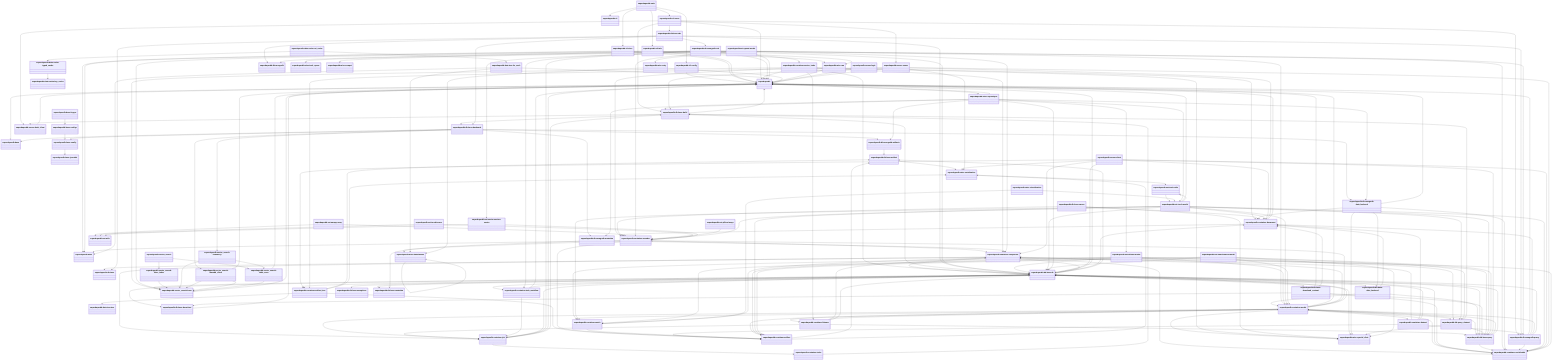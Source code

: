classDiagram
superduperdb --> superduperdb-base
superduperdb --> superduperdb-misc-superduper
superduperdb-__main__ --> superduperdb-cli
superduperdb-__main__ --> superduperdb-cli-config
superduperdb-__main__ --> superduperdb-cli-docs
superduperdb-__main__ --> superduperdb-cli-info
superduperdb-__main__ --> superduperdb-cli-serve
superduperdb-base-config --> superduperdb-base-jsonable
superduperdb-base-configs --> superduperdb-base-config
superduperdb-base-logger --> superduperdb-base-configs
superduperdb-cli-config --> superduperdb
superduperdb-cli-docs --> superduperdb
superduperdb-cli-docs --> superduperdb-misc
superduperdb-cli-docs --> superduperdb-misc-run
superduperdb-cli-info --> superduperdb
superduperdb-cli-info --> superduperdb-misc
superduperdb-cli-info --> superduperdb-misc-run
superduperdb-cli-serve --> superduperdb
superduperdb-cli-serve --> superduperdb-db-base-build
superduperdb-cli-serve --> superduperdb-db-base-cdc
superduperdb-cli-serve --> superduperdb-db-mongodb-query
superduperdb-cli-serve --> superduperdb-server-dask_client
superduperdb-cli-serve --> superduperdb-server-server
superduperdb-container-artifact --> superduperdb-db-base-artifact
superduperdb-container-artifact --> superduperdb-misc-serialization
superduperdb-container-artifact_tree --> superduperdb-container-artifact
superduperdb-container-artifact_tree --> superduperdb-data-tree-tree
superduperdb-container-artifact_tree --> superduperdb-db-base-artifact
superduperdb-container-artifact_tree --> superduperdb-misc-serialization
superduperdb-container-component --> superduperdb-container-job
superduperdb-container-component --> superduperdb-container-serializable
superduperdb-container-component --> superduperdb-db-base
superduperdb-container-component --> superduperdb-db-base-db
superduperdb-container-dataset --> superduperdb-container-artifact
superduperdb-container-dataset --> superduperdb-container-component
superduperdb-container-dataset --> superduperdb-container-document
superduperdb-container-dataset --> superduperdb-db-base-db
superduperdb-container-dataset --> superduperdb-db-mongodb-query
superduperdb-container-document --> superduperdb
superduperdb-container-document --> superduperdb-container-encoder
superduperdb-container-encoder --> superduperdb-container-artifact
superduperdb-container-encoder --> superduperdb-container-component
superduperdb-container-encoder --> superduperdb-misc
superduperdb-container-encoder --> superduperdb-misc-dataclasses
superduperdb-container-job --> superduperdb
superduperdb-container-job --> superduperdb-container-tasks
superduperdb-container-job --> superduperdb-db-base-build
superduperdb-container-listener --> superduperdb-container-component
superduperdb-container-listener --> superduperdb-container-job
superduperdb-container-listener --> superduperdb-container-model
superduperdb-container-listener --> superduperdb-db-base-db
superduperdb-container-listener --> superduperdb-db-base-query
superduperdb-container-metric --> superduperdb-container-artifact
superduperdb-container-metric --> superduperdb-container-component
superduperdb-container-model --> superduperdb
superduperdb-container-model --> superduperdb-container-artifact
superduperdb-container-model --> superduperdb-container-component
superduperdb-container-model --> superduperdb-container-dataset
superduperdb-container-model --> superduperdb-container-encoder
superduperdb-container-model --> superduperdb-container-job
superduperdb-container-model --> superduperdb-container-listener
superduperdb-container-model --> superduperdb-container-metric
superduperdb-container-model --> superduperdb-container-serializable
superduperdb-container-model --> superduperdb-db-base-db
superduperdb-container-model --> superduperdb-db-base-query
superduperdb-container-model --> superduperdb-db-query_dataset
superduperdb-container-model --> superduperdb-misc-special_dicts
superduperdb-container-serializable --> superduperdb-container-component
superduperdb-container-task_workflow --> superduperdb
superduperdb-container-task_workflow --> superduperdb-container-job
superduperdb-container-task_workflow --> superduperdb-db-base-db
superduperdb-container-tasks --> superduperdb-db-base-build
superduperdb-container-vector_index --> superduperdb
superduperdb-container-vector_index --> superduperdb-container-component
superduperdb-container-vector_index --> superduperdb-container-document
superduperdb-container-vector_index --> superduperdb-container-encoder
superduperdb-container-vector_index --> superduperdb-container-listener
superduperdb-container-vector_index --> superduperdb-db-base-db
superduperdb-container-vector_index --> superduperdb-misc-special_dicts
superduperdb-container-vector_index --> superduperdb-vector_search-base
superduperdb-data-cache-typed_cache --> superduperdb-data-cache-key_cache
superduperdb-data-cache-uri_cache --> superduperdb-data-cache-typed_cache
superduperdb-data-cache-uri_cache --> superduperdb-data-tree-for_each
superduperdb-data-tree-for_each --> superduperdb
superduperdb-data-tree-for_each --> superduperdb-misc
superduperdb-data-tree-for_each --> superduperdb-misc-dataclasses
superduperdb-db-base-artifact --> superduperdb-misc-serialization
superduperdb-db-base-backends --> superduperdb-base
superduperdb-db-base-backends --> superduperdb-base-config
superduperdb-db-base-backends --> superduperdb-db-mongodb-artifacts
superduperdb-db-base-backends --> superduperdb-db-mongodb-data_backend
superduperdb-db-base-backends --> superduperdb-db-mongodb-metadata
superduperdb-db-base-backends --> superduperdb-vector_search-inmemory
superduperdb-db-base-backends --> superduperdb-vector_search-lancedb_client
superduperdb-db-base-build --> superduperdb
superduperdb-db-base-build --> superduperdb-db-base-backends
superduperdb-db-base-build --> superduperdb-db-base-db
superduperdb-db-base-build --> superduperdb-server-dask_client
superduperdb-db-base-cdc --> superduperdb-db-base
superduperdb-db-base-cdc --> superduperdb-db-base-backends
superduperdb-db-base-cdc --> superduperdb-db-base-db
superduperdb-db-base-cdc --> superduperdb-db-mongodb
superduperdb-db-base-cdc --> superduperdb-db-mongodb-cdc
superduperdb-db-base-cdc --> superduperdb-db-mongodb-query
superduperdb-db-base-cursor --> superduperdb-container-document
superduperdb-db-base-cursor --> superduperdb-container-encoder
superduperdb-db-base-cursor --> superduperdb-misc-special_dicts
superduperdb-db-base-data_backend --> superduperdb-container-document
superduperdb-db-base-data_backend --> superduperdb-container-model
superduperdb-db-base-data_backend --> superduperdb-db-base-query
superduperdb-db-base-db --> superduperdb
superduperdb-db-base-db --> superduperdb-container-artifact_tree
superduperdb-db-base-db --> superduperdb-container-component
superduperdb-db-base-db --> superduperdb-container-document
superduperdb-db-base-db --> superduperdb-container-job
superduperdb-db-base-db --> superduperdb-container-serializable
superduperdb-db-base-db --> superduperdb-container-task_workflow
superduperdb-db-base-db --> superduperdb-db-base-artifact
superduperdb-db-base-db --> superduperdb-db-base-data_backend
superduperdb-db-base-db --> superduperdb-db-base-download
superduperdb-db-base-db --> superduperdb-db-base-download_content
superduperdb-db-base-db --> superduperdb-db-base-exceptions
superduperdb-db-base-db --> superduperdb-db-base-metadata
superduperdb-db-base-db --> superduperdb-db-base-query
superduperdb-db-base-db --> superduperdb-misc-special_dicts
superduperdb-db-base-db --> superduperdb-vector_search-base
superduperdb-db-base-download --> superduperdb
superduperdb-db-base-download_content --> superduperdb
superduperdb-db-base-download_content --> superduperdb-container-document
superduperdb-db-base-download_content --> superduperdb-container-serializable
superduperdb-db-base-download_content --> superduperdb-db-base-download
superduperdb-db-base-download_content --> superduperdb-db-base-query
superduperdb-db-base-query --> superduperdb-container-model
superduperdb-db-base-query --> superduperdb-container-serializable
superduperdb-db-base-query --> superduperdb-db-base-db
superduperdb-db-mongodb-artifacts --> superduperdb-db-base-artifact
superduperdb-db-mongodb-cdc --> superduperdb
superduperdb-db-mongodb-cdc --> superduperdb-container-job
superduperdb-db-mongodb-cdc --> superduperdb-container-serializable
superduperdb-db-mongodb-cdc --> superduperdb-container-task_workflow
superduperdb-db-mongodb-cdc --> superduperdb-container-vector_index
superduperdb-db-mongodb-cdc --> superduperdb-db-base-db
superduperdb-db-mongodb-cdc --> superduperdb-db-mongodb
superduperdb-db-mongodb-cdc --> superduperdb-db-mongodb-query
superduperdb-db-mongodb-cdc --> superduperdb-misc-task_queue
superduperdb-db-mongodb-cdc --> superduperdb-vector_search-base
superduperdb-db-mongodb-data_backend --> superduperdb
superduperdb-db-mongodb-data_backend --> superduperdb-container-document
superduperdb-db-mongodb-data_backend --> superduperdb-container-serializable
superduperdb-db-mongodb-data_backend --> superduperdb-db-base-data_backend
superduperdb-db-mongodb-data_backend --> superduperdb-misc-special_dicts
superduperdb-db-mongodb-metadata --> superduperdb-container-component
superduperdb-db-mongodb-metadata --> superduperdb-db-base-metadata
superduperdb-db-mongodb-query --> superduperdb
superduperdb-db-mongodb-query --> superduperdb-container-document
superduperdb-db-mongodb-query --> superduperdb-container-model
superduperdb-db-mongodb-query --> superduperdb-container-serializable
superduperdb-db-mongodb-query --> superduperdb-db-base-db
superduperdb-db-query_dataset --> superduperdb-db-base-build
superduperdb-db-query_dataset --> superduperdb-db-base-query
superduperdb-db-query_dataset --> superduperdb-misc-special_dicts
superduperdb-ext-numpy-array --> superduperdb-container-encoder
superduperdb-ext-numpy-array --> superduperdb-ext-utils
superduperdb-ext-openai-model --> superduperdb
superduperdb-ext-openai-model --> superduperdb-container-component
superduperdb-ext-openai-model --> superduperdb-container-encoder
superduperdb-ext-openai-model --> superduperdb-container-model
superduperdb-ext-openai-model --> superduperdb-ext-vector-vectors-vector
superduperdb-ext-openai-model --> superduperdb-misc-compat
superduperdb-ext-openai-model --> superduperdb-misc-retry
superduperdb-ext-pillow-image --> superduperdb-container-encoder
superduperdb-ext-sklearn-model --> superduperdb-container-artifact
superduperdb-ext-sklearn-model --> superduperdb-container-metric
superduperdb-ext-sklearn-model --> superduperdb-container-model
superduperdb-ext-sklearn-model --> superduperdb-db-base-db
superduperdb-ext-sklearn-model --> superduperdb-db-base-query
superduperdb-ext-sklearn-model --> superduperdb-db-query_dataset
superduperdb-ext-torch-model --> superduperdb
superduperdb-ext-torch-model --> superduperdb-container-artifact
superduperdb-ext-torch-model --> superduperdb-container-document
superduperdb-ext-torch-model --> superduperdb-container-encoder
superduperdb-ext-torch-model --> superduperdb-container-metric
superduperdb-ext-torch-model --> superduperdb-container-model
superduperdb-ext-torch-model --> superduperdb-container-serializable
superduperdb-ext-torch-model --> superduperdb-db-base-db
superduperdb-ext-torch-model --> superduperdb-db-base-query
superduperdb-ext-torch-model --> superduperdb-db-query_dataset
superduperdb-ext-torch-model --> superduperdb-ext-torch-utils
superduperdb-ext-torch-tensor --> superduperdb-container-encoder
superduperdb-ext-torch-tensor --> superduperdb-ext-utils
superduperdb-ext-torch-utils --> superduperdb-ext-torch-model
superduperdb-ext-transformers-model --> superduperdb-container-artifact
superduperdb-ext-transformers-model --> superduperdb-container-metric
superduperdb-ext-transformers-model --> superduperdb-container-model
superduperdb-ext-transformers-model --> superduperdb-db-base-db
superduperdb-ext-transformers-model --> superduperdb-db-base-query
superduperdb-ext-transformers-model --> superduperdb-db-query_dataset
superduperdb-ext-transformers-model --> superduperdb-misc-special_dicts
superduperdb-ext-vector-vectors-vector --> superduperdb-container-encoder
superduperdb-ext-vector-vectors-vector --> superduperdb-ext-utils
superduperdb-misc-classification --> superduperdb-container-metric
superduperdb-misc-classification --> superduperdb-ext-torch-model
superduperdb-misc-dataclasses --> superduperdb-misc-dataclasses
superduperdb-misc-retry --> superduperdb
superduperdb-misc-retry --> superduperdb-misc-dataclasses
superduperdb-misc-run --> superduperdb
superduperdb-misc-serialization --> superduperdb-ext-torch-utils
superduperdb-misc-superduper --> superduperdb
superduperdb-misc-superduper --> superduperdb-db-base-build
superduperdb-misc-superduper --> superduperdb-db-base-db
superduperdb-misc-superduper --> superduperdb-db-mongodb-artifacts
superduperdb-misc-superduper --> superduperdb-db-mongodb-data_backend
superduperdb-misc-superduper --> superduperdb-db-mongodb-metadata
superduperdb-misc-superduper --> superduperdb-ext-sklearn-model
superduperdb-misc-superduper --> superduperdb-ext-torch-model
superduperdb-server-client --> superduperdb-container-artifact_tree
superduperdb-server-client --> superduperdb-container-component
superduperdb-server-client --> superduperdb-container-document
superduperdb-server-client --> superduperdb-container-serializable
superduperdb-server-client --> superduperdb-db-base-db
superduperdb-server-client --> superduperdb-db-base-query
superduperdb-server-client --> superduperdb-misc-serialization
superduperdb-server-dask_client --> superduperdb
superduperdb-server-login --> superduperdb
superduperdb-server-server --> superduperdb
superduperdb-server-server --> superduperdb-container-artifact_tree
superduperdb-server-server --> superduperdb-container-document
superduperdb-server-server --> superduperdb-container-serializable
superduperdb-server-server --> superduperdb-db-base-build
superduperdb-server-server --> superduperdb-misc-serialization
superduperdb-vector_search --> superduperdb-vector_search-faiss_index
superduperdb-vector_search --> superduperdb-vector_search-table_scan
superduperdb-vector_search-base --> superduperdb
superduperdb-vector_search-faiss_index --> superduperdb-vector_search-base
superduperdb-vector_search-inmemory --> superduperdb-vector_search-base
superduperdb-vector_search-inmemory --> superduperdb-vector_search-table_scan
superduperdb-vector_search-lancedb_client --> superduperdb
superduperdb-vector_search-lancedb_client --> superduperdb-vector_search-base
superduperdb-vector_search-lancedb_client --> superduperdb-vector_search-base
superduperdb-vector_search-table_scan --> superduperdb
superduperdb-vector_search-table_scan --> superduperdb-vector_search-base